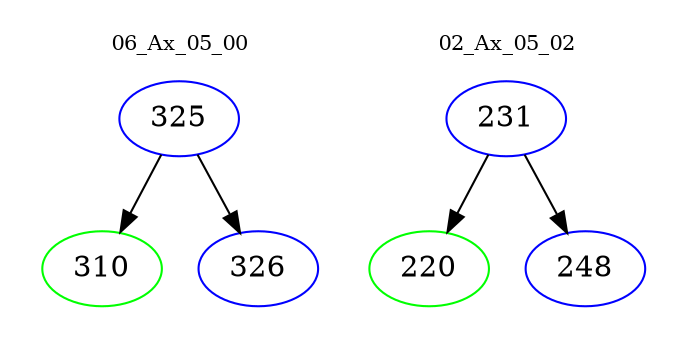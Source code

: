 digraph{
subgraph cluster_0 {
color = white
label = "06_Ax_05_00";
fontsize=10;
T0_325 [label="325", color="blue"]
T0_325 -> T0_310 [color="black"]
T0_310 [label="310", color="green"]
T0_325 -> T0_326 [color="black"]
T0_326 [label="326", color="blue"]
}
subgraph cluster_1 {
color = white
label = "02_Ax_05_02";
fontsize=10;
T1_231 [label="231", color="blue"]
T1_231 -> T1_220 [color="black"]
T1_220 [label="220", color="green"]
T1_231 -> T1_248 [color="black"]
T1_248 [label="248", color="blue"]
}
}
